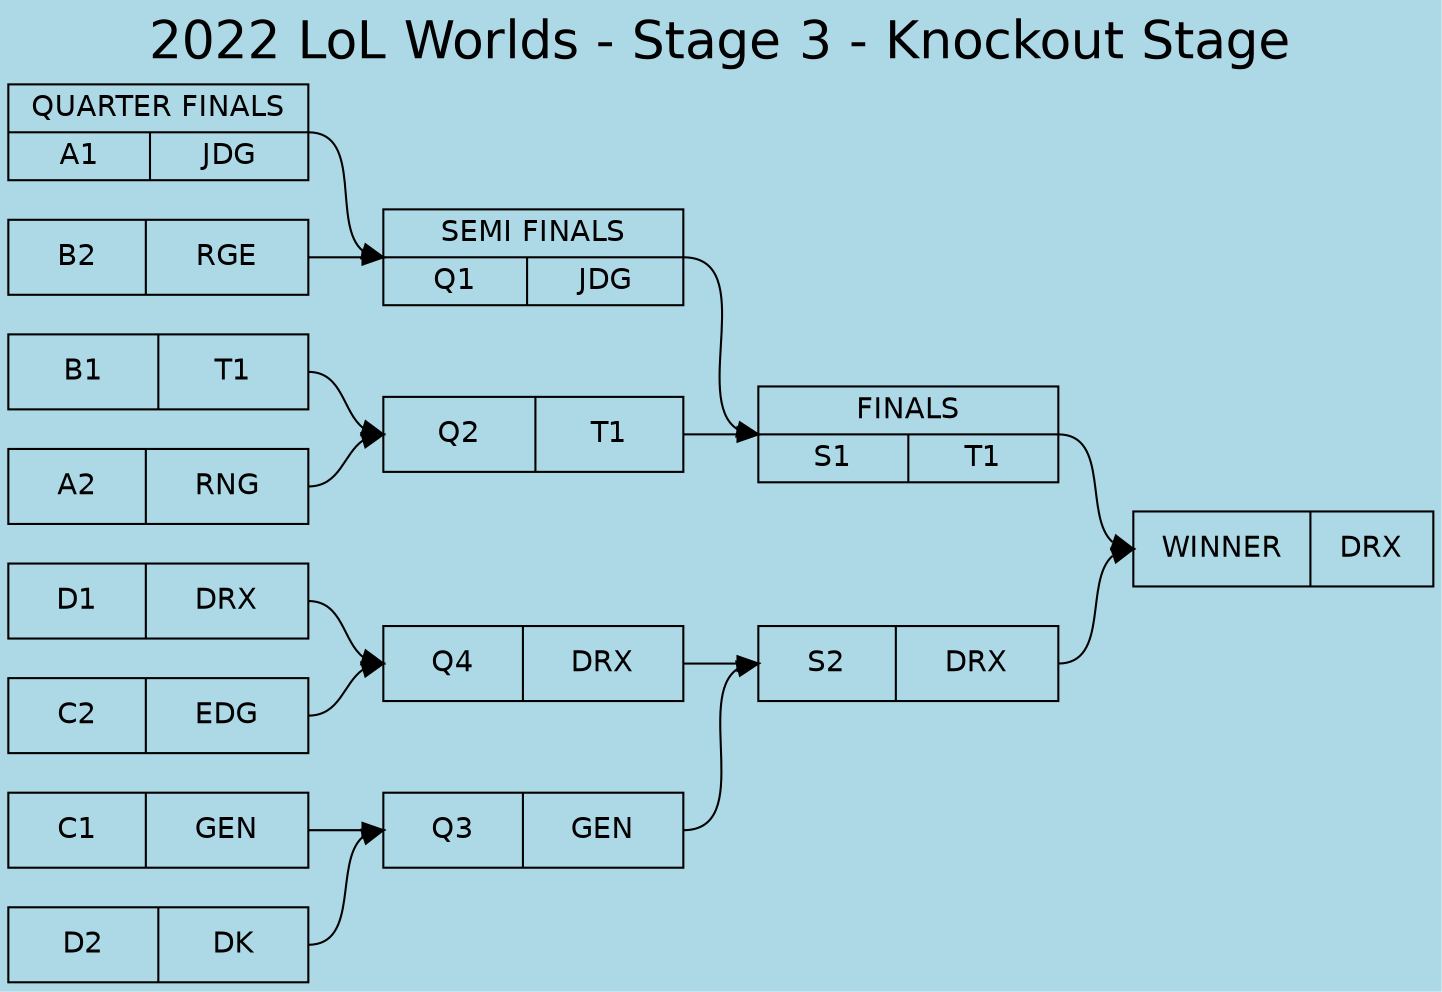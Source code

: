 
digraph brackets {

# direction is downwards
rankdir=LR

# setting graph title
    // title
    labelloc="t";
    label="2022 LoL Worlds - Stage 3 - Knockout Stage";
    fontname = "Helvetica";
    fontsize = 25;
    
#bgd color
bgcolor="lightblue"
    
# setting alignment and node,edge attributes    
node [shape=box, width=2, style=invis, label="",fontname = "Helvetica"]
edge [style=invis]

node [style=solid, fontname = "Helvetica"]
edge [style=solid]


# ===== Quarter Finals =====
r1a [shape = record, label = "{QUARTER FINALS}|{A1|JDG}"]
r1b [shape = record, label = "{B2|RGE}"]
r1c [shape = record, label = "{B1|T1}"]
r1d [shape = record, label = "{A2|RNG}"]
r1e [shape = record, label = "{C1|GEN}"]
r1f [shape = record, label = "{D2|DK}"]
r1g [shape = record, label = "{D1|DRX}"]
r1h [shape = record, label = "{C2|EDG}"]

# ===== Semi Finals =====
r2a [shape = record, label = "{SEMI FINALS}|{Q1|JDG}"]
r2b [shape = record, label = "{Q2|T1}"]
r2c [shape = record, label = "{Q3|GEN}"]
r2d [shape = record, label = "{Q4|DRX}"]

# ===== Finals =====
r3a [shape = record, label = "{FINALS}|{S1|T1}"]
r3b [shape = record, label = "{S2|DRX}"]

# ===== Winner =====
r4a [shape = record, label = "{WINNER|DRX}"]


# ===== Setting arrows =====
r1a:e->r2a:w
r1b:e->r2a:w
r1c:e->r2b:w
r1d:e->r2b:w
r1e:e->r2c:w
r1f:e->r2c:w
r1g:e->r2d:w
r1h:e->r2d:w

r2a:e->r3a:w
r2b:e->r3a:w
r2c:e->r3b:w
r2d:e->r3b:w

r3a:e->r4a:w
r3b:e->r4a:w

}
